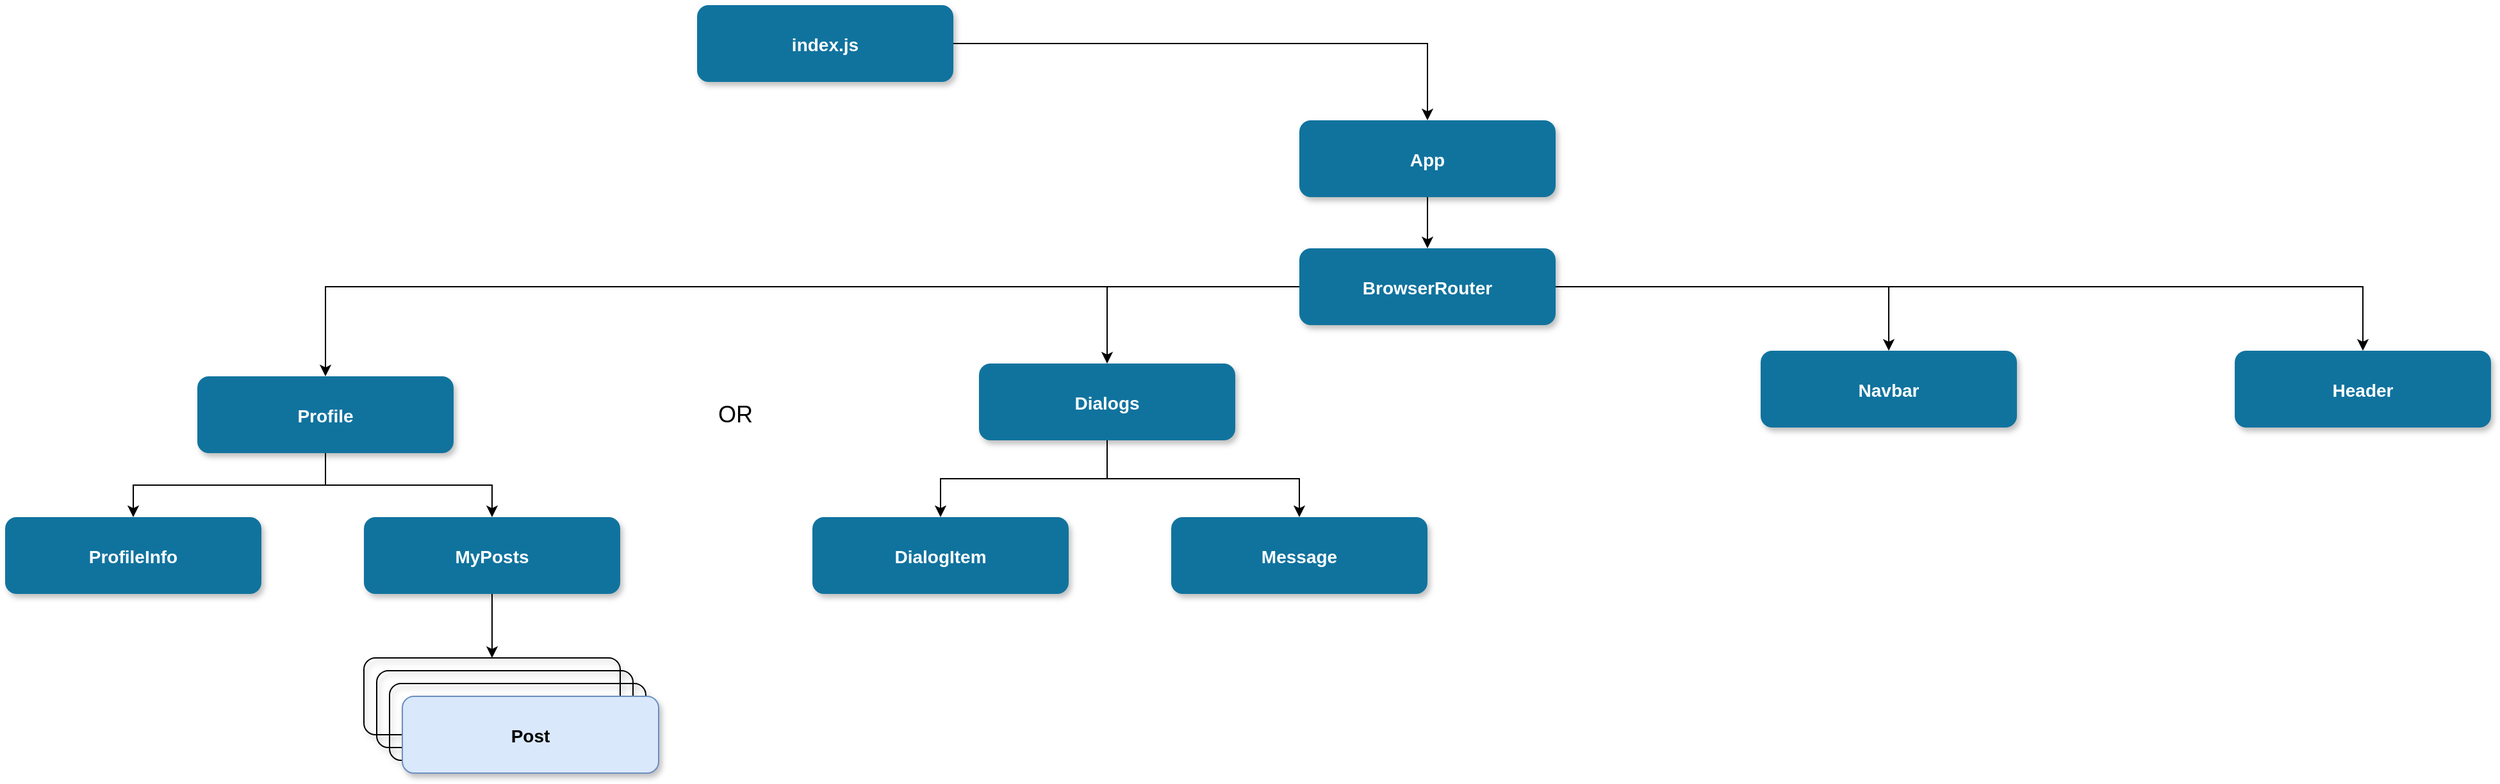 <mxfile version="11.2.1" type="device" pages="1"><diagram name="Page-1" id="97916047-d0de-89f5-080d-49f4d83e522f"><mxGraphModel dx="2031" dy="1021" grid="1" gridSize="10" guides="1" tooltips="1" connect="1" arrows="1" fold="1" page="1" pageScale="1.5" pageWidth="1654" pageHeight="1169" background="#ffffff" math="0" shadow="0"><root><mxCell id="0"/><mxCell id="1" parent="0"/><mxCell id="FzEogiSnfiJXJPkbCQ8w-63" style="edgeStyle=orthogonalEdgeStyle;rounded=0;orthogonalLoop=1;jettySize=auto;html=1;exitX=1;exitY=0.5;exitDx=0;exitDy=0;" edge="1" parent="1" source="2" target="FzEogiSnfiJXJPkbCQ8w-56"><mxGeometry relative="1" as="geometry"/></mxCell><mxCell id="2" value="index.js" style="rounded=1;fillColor=#10739E;strokeColor=none;shadow=1;gradientColor=none;fontStyle=1;fontColor=#FFFFFF;fontSize=14;" parent="1" vertex="1"><mxGeometry x="600" y="360" width="200" height="60" as="geometry"/></mxCell><mxCell id="FzEogiSnfiJXJPkbCQ8w-64" style="edgeStyle=orthogonalEdgeStyle;rounded=0;orthogonalLoop=1;jettySize=auto;html=1;exitX=0.5;exitY=1;exitDx=0;exitDy=0;entryX=0.5;entryY=0;entryDx=0;entryDy=0;" edge="1" parent="1" source="FzEogiSnfiJXJPkbCQ8w-56" target="FzEogiSnfiJXJPkbCQ8w-59"><mxGeometry relative="1" as="geometry"/></mxCell><mxCell id="FzEogiSnfiJXJPkbCQ8w-56" value="App" style="rounded=1;fillColor=#10739E;strokeColor=none;shadow=1;gradientColor=none;fontStyle=1;fontColor=#FFFFFF;fontSize=14;" vertex="1" parent="1"><mxGeometry x="1070" y="450" width="200" height="60" as="geometry"/></mxCell><mxCell id="FzEogiSnfiJXJPkbCQ8w-57" value="Header" style="rounded=1;fillColor=#10739E;strokeColor=none;shadow=1;gradientColor=none;fontStyle=1;fontColor=#FFFFFF;fontSize=14;" vertex="1" parent="1"><mxGeometry x="1800" y="630" width="200" height="60" as="geometry"/></mxCell><mxCell id="FzEogiSnfiJXJPkbCQ8w-58" value="Navbar" style="rounded=1;fillColor=#10739E;strokeColor=none;shadow=1;gradientColor=none;fontStyle=1;fontColor=#FFFFFF;fontSize=14;" vertex="1" parent="1"><mxGeometry x="1430" y="630" width="200" height="60" as="geometry"/></mxCell><mxCell id="FzEogiSnfiJXJPkbCQ8w-65" style="edgeStyle=orthogonalEdgeStyle;rounded=0;orthogonalLoop=1;jettySize=auto;html=1;exitX=1;exitY=0.5;exitDx=0;exitDy=0;entryX=0.5;entryY=0;entryDx=0;entryDy=0;" edge="1" parent="1" source="FzEogiSnfiJXJPkbCQ8w-59" target="FzEogiSnfiJXJPkbCQ8w-58"><mxGeometry relative="1" as="geometry"/></mxCell><mxCell id="FzEogiSnfiJXJPkbCQ8w-66" style="edgeStyle=orthogonalEdgeStyle;rounded=0;orthogonalLoop=1;jettySize=auto;html=1;exitX=1;exitY=0.5;exitDx=0;exitDy=0;entryX=0.5;entryY=0;entryDx=0;entryDy=0;" edge="1" parent="1" source="FzEogiSnfiJXJPkbCQ8w-59" target="FzEogiSnfiJXJPkbCQ8w-57"><mxGeometry relative="1" as="geometry"/></mxCell><mxCell id="FzEogiSnfiJXJPkbCQ8w-67" style="edgeStyle=orthogonalEdgeStyle;rounded=0;orthogonalLoop=1;jettySize=auto;html=1;exitX=0;exitY=0.5;exitDx=0;exitDy=0;entryX=0.5;entryY=0;entryDx=0;entryDy=0;" edge="1" parent="1" source="FzEogiSnfiJXJPkbCQ8w-59" target="FzEogiSnfiJXJPkbCQ8w-60"><mxGeometry relative="1" as="geometry"/></mxCell><mxCell id="FzEogiSnfiJXJPkbCQ8w-68" style="edgeStyle=orthogonalEdgeStyle;rounded=0;orthogonalLoop=1;jettySize=auto;html=1;exitX=0;exitY=0.5;exitDx=0;exitDy=0;entryX=0.5;entryY=0;entryDx=0;entryDy=0;" edge="1" parent="1" source="FzEogiSnfiJXJPkbCQ8w-59" target="FzEogiSnfiJXJPkbCQ8w-61"><mxGeometry relative="1" as="geometry"/></mxCell><mxCell id="FzEogiSnfiJXJPkbCQ8w-59" value="BrowserRouter" style="rounded=1;fillColor=#10739E;strokeColor=none;shadow=1;gradientColor=none;fontStyle=1;fontColor=#FFFFFF;fontSize=14;" vertex="1" parent="1"><mxGeometry x="1070" y="550" width="200" height="60" as="geometry"/></mxCell><mxCell id="FzEogiSnfiJXJPkbCQ8w-77" style="edgeStyle=orthogonalEdgeStyle;rounded=0;orthogonalLoop=1;jettySize=auto;html=1;exitX=0.5;exitY=1;exitDx=0;exitDy=0;entryX=0.5;entryY=0;entryDx=0;entryDy=0;" edge="1" parent="1" source="FzEogiSnfiJXJPkbCQ8w-60" target="FzEogiSnfiJXJPkbCQ8w-76"><mxGeometry relative="1" as="geometry"/></mxCell><mxCell id="FzEogiSnfiJXJPkbCQ8w-78" style="edgeStyle=orthogonalEdgeStyle;rounded=0;orthogonalLoop=1;jettySize=auto;html=1;exitX=0.5;exitY=1;exitDx=0;exitDy=0;entryX=0.5;entryY=0;entryDx=0;entryDy=0;" edge="1" parent="1" source="FzEogiSnfiJXJPkbCQ8w-60" target="FzEogiSnfiJXJPkbCQ8w-75"><mxGeometry relative="1" as="geometry"/></mxCell><mxCell id="FzEogiSnfiJXJPkbCQ8w-60" value="Dialogs" style="rounded=1;fillColor=#10739E;strokeColor=none;shadow=1;gradientColor=none;fontStyle=1;fontColor=#FFFFFF;fontSize=14;" vertex="1" parent="1"><mxGeometry x="820" y="640" width="200" height="60" as="geometry"/></mxCell><mxCell id="FzEogiSnfiJXJPkbCQ8w-71" style="edgeStyle=orthogonalEdgeStyle;rounded=0;orthogonalLoop=1;jettySize=auto;html=1;exitX=0.5;exitY=1;exitDx=0;exitDy=0;entryX=0.5;entryY=0;entryDx=0;entryDy=0;" edge="1" parent="1" source="FzEogiSnfiJXJPkbCQ8w-61" target="FzEogiSnfiJXJPkbCQ8w-70"><mxGeometry relative="1" as="geometry"/></mxCell><mxCell id="FzEogiSnfiJXJPkbCQ8w-72" style="edgeStyle=orthogonalEdgeStyle;rounded=0;orthogonalLoop=1;jettySize=auto;html=1;exitX=0.5;exitY=1;exitDx=0;exitDy=0;entryX=0.5;entryY=0;entryDx=0;entryDy=0;" edge="1" parent="1" source="FzEogiSnfiJXJPkbCQ8w-61" target="FzEogiSnfiJXJPkbCQ8w-69"><mxGeometry relative="1" as="geometry"/></mxCell><mxCell id="FzEogiSnfiJXJPkbCQ8w-61" value="Profile" style="rounded=1;fillColor=#10739E;strokeColor=none;shadow=1;gradientColor=none;fontStyle=1;fontColor=#FFFFFF;fontSize=14;" vertex="1" parent="1"><mxGeometry x="210" y="650" width="200" height="60" as="geometry"/></mxCell><mxCell id="FzEogiSnfiJXJPkbCQ8w-62" value="&lt;font style=&quot;font-size: 18px&quot;&gt;OR&lt;/font&gt;" style="text;html=1;strokeColor=none;fillColor=none;align=center;verticalAlign=middle;whiteSpace=wrap;rounded=0;" vertex="1" parent="1"><mxGeometry x="610" y="670" width="40" height="20" as="geometry"/></mxCell><mxCell id="FzEogiSnfiJXJPkbCQ8w-74" style="edgeStyle=orthogonalEdgeStyle;rounded=0;orthogonalLoop=1;jettySize=auto;html=1;exitX=0.5;exitY=1;exitDx=0;exitDy=0;entryX=0.5;entryY=0;entryDx=0;entryDy=0;" edge="1" parent="1" source="FzEogiSnfiJXJPkbCQ8w-69" target="FzEogiSnfiJXJPkbCQ8w-73"><mxGeometry relative="1" as="geometry"/></mxCell><mxCell id="FzEogiSnfiJXJPkbCQ8w-69" value="MyPosts" style="rounded=1;fillColor=#10739E;strokeColor=none;shadow=1;gradientColor=none;fontStyle=1;fontColor=#FFFFFF;fontSize=14;" vertex="1" parent="1"><mxGeometry x="340" y="760" width="200" height="60" as="geometry"/></mxCell><mxCell id="FzEogiSnfiJXJPkbCQ8w-70" value="ProfileInfo" style="rounded=1;fillColor=#10739E;strokeColor=none;shadow=1;gradientColor=none;fontStyle=1;fontColor=#FFFFFF;fontSize=14;" vertex="1" parent="1"><mxGeometry x="60" y="760" width="200" height="60" as="geometry"/></mxCell><mxCell id="FzEogiSnfiJXJPkbCQ8w-73" value="" style="rounded=1;shadow=1;fontStyle=1;fontSize=14;fillColor=none;" vertex="1" parent="1"><mxGeometry x="340" y="870" width="200" height="60" as="geometry"/></mxCell><mxCell id="FzEogiSnfiJXJPkbCQ8w-75" value="Message" style="rounded=1;fillColor=#10739E;strokeColor=none;shadow=1;gradientColor=none;fontStyle=1;fontColor=#FFFFFF;fontSize=14;" vertex="1" parent="1"><mxGeometry x="970" y="760" width="200" height="60" as="geometry"/></mxCell><mxCell id="FzEogiSnfiJXJPkbCQ8w-76" value="DialogItem" style="rounded=1;fillColor=#10739E;strokeColor=none;shadow=1;gradientColor=none;fontStyle=1;fontColor=#FFFFFF;fontSize=14;" vertex="1" parent="1"><mxGeometry x="690" y="760" width="200" height="60" as="geometry"/></mxCell><mxCell id="FzEogiSnfiJXJPkbCQ8w-83" value="" style="rounded=1;shadow=1;fontStyle=1;fontSize=14;fillColor=none;" vertex="1" parent="1"><mxGeometry x="350" y="880" width="200" height="60" as="geometry"/></mxCell><mxCell id="FzEogiSnfiJXJPkbCQ8w-84" value="" style="rounded=1;shadow=1;fontStyle=1;fontSize=14;fillColor=none;" vertex="1" parent="1"><mxGeometry x="360" y="890" width="200" height="60" as="geometry"/></mxCell><mxCell id="FzEogiSnfiJXJPkbCQ8w-85" value="Post" style="rounded=1;shadow=1;fontStyle=1;fontSize=14;fillColor=#dae8fc;strokeColor=#6c8ebf;" vertex="1" parent="1"><mxGeometry x="370" y="900" width="200" height="60" as="geometry"/></mxCell></root></mxGraphModel></diagram></mxfile>